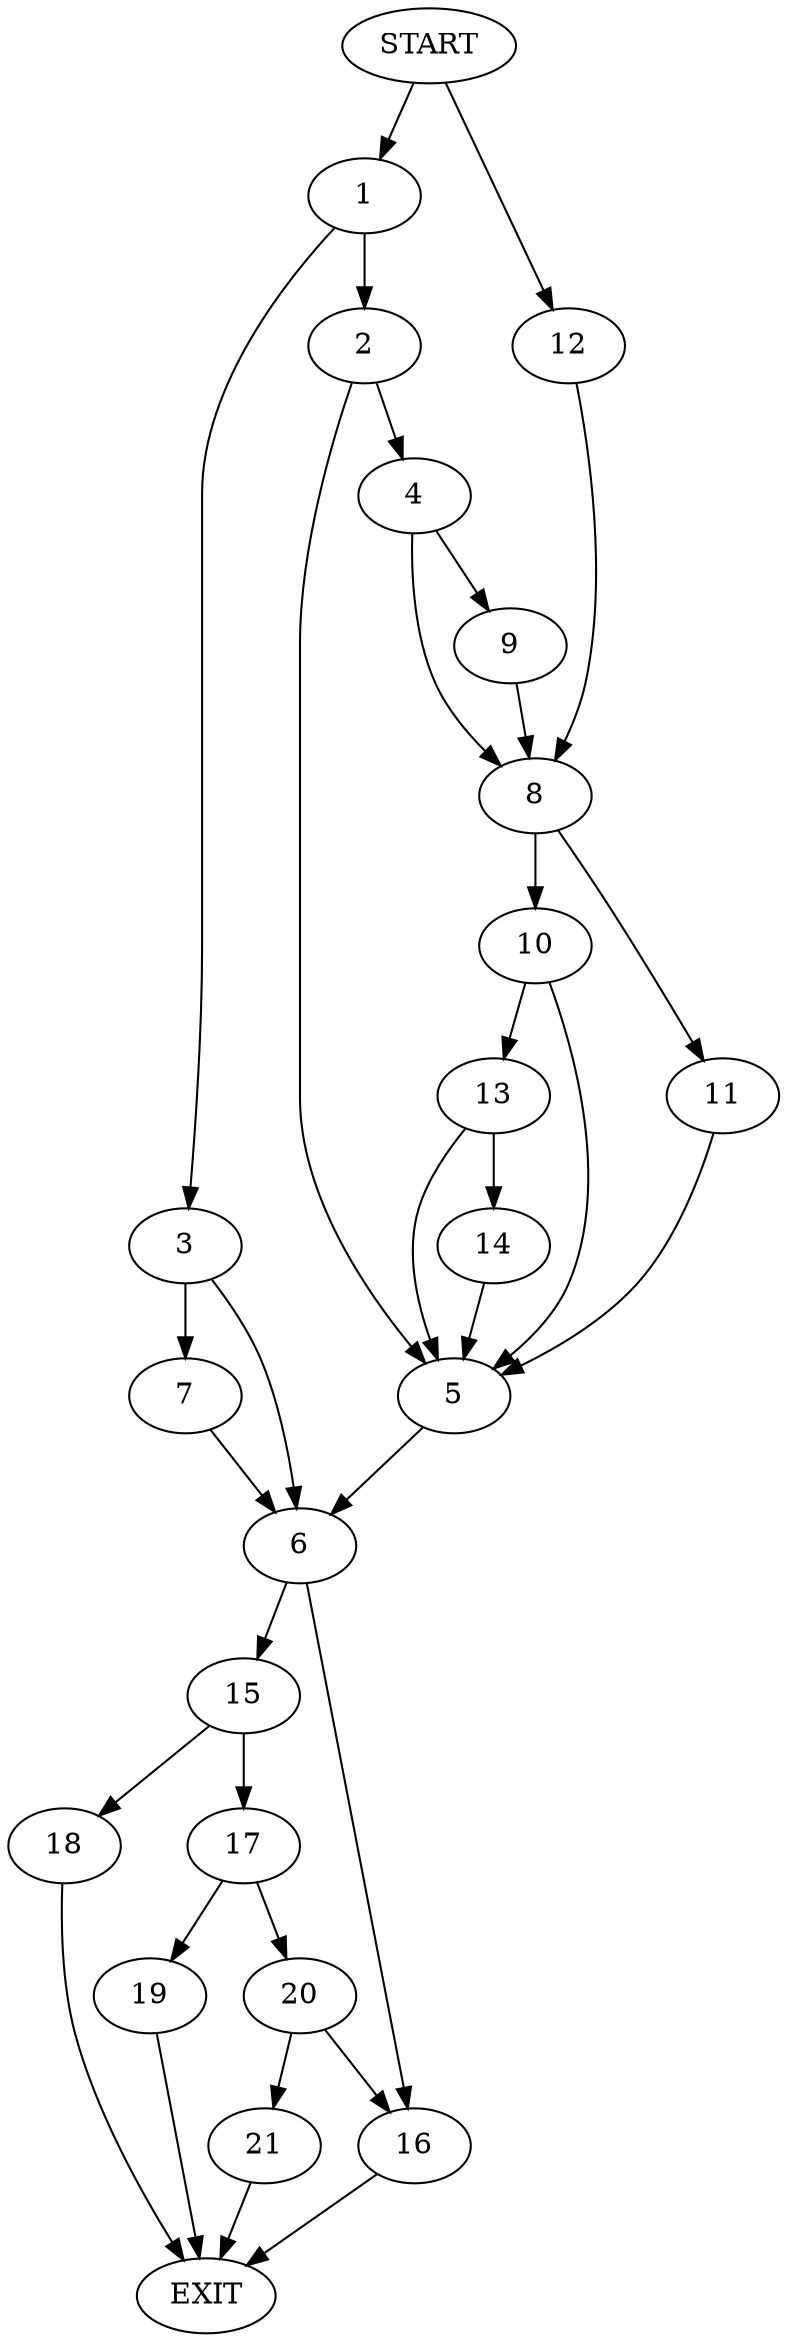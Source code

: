digraph {
0 [label="START"]
22 [label="EXIT"]
0 -> 1
1 -> 2
1 -> 3
2 -> 4
2 -> 5
3 -> 6
3 -> 7
4 -> 8
4 -> 9
5 -> 6
9 -> 8
8 -> 10
8 -> 11
0 -> 12
12 -> 8
11 -> 5
10 -> 5
10 -> 13
13 -> 14
13 -> 5
14 -> 5
6 -> 15
6 -> 16
7 -> 6
15 -> 17
15 -> 18
16 -> 22
18 -> 22
17 -> 19
17 -> 20
19 -> 22
20 -> 16
20 -> 21
21 -> 22
}

